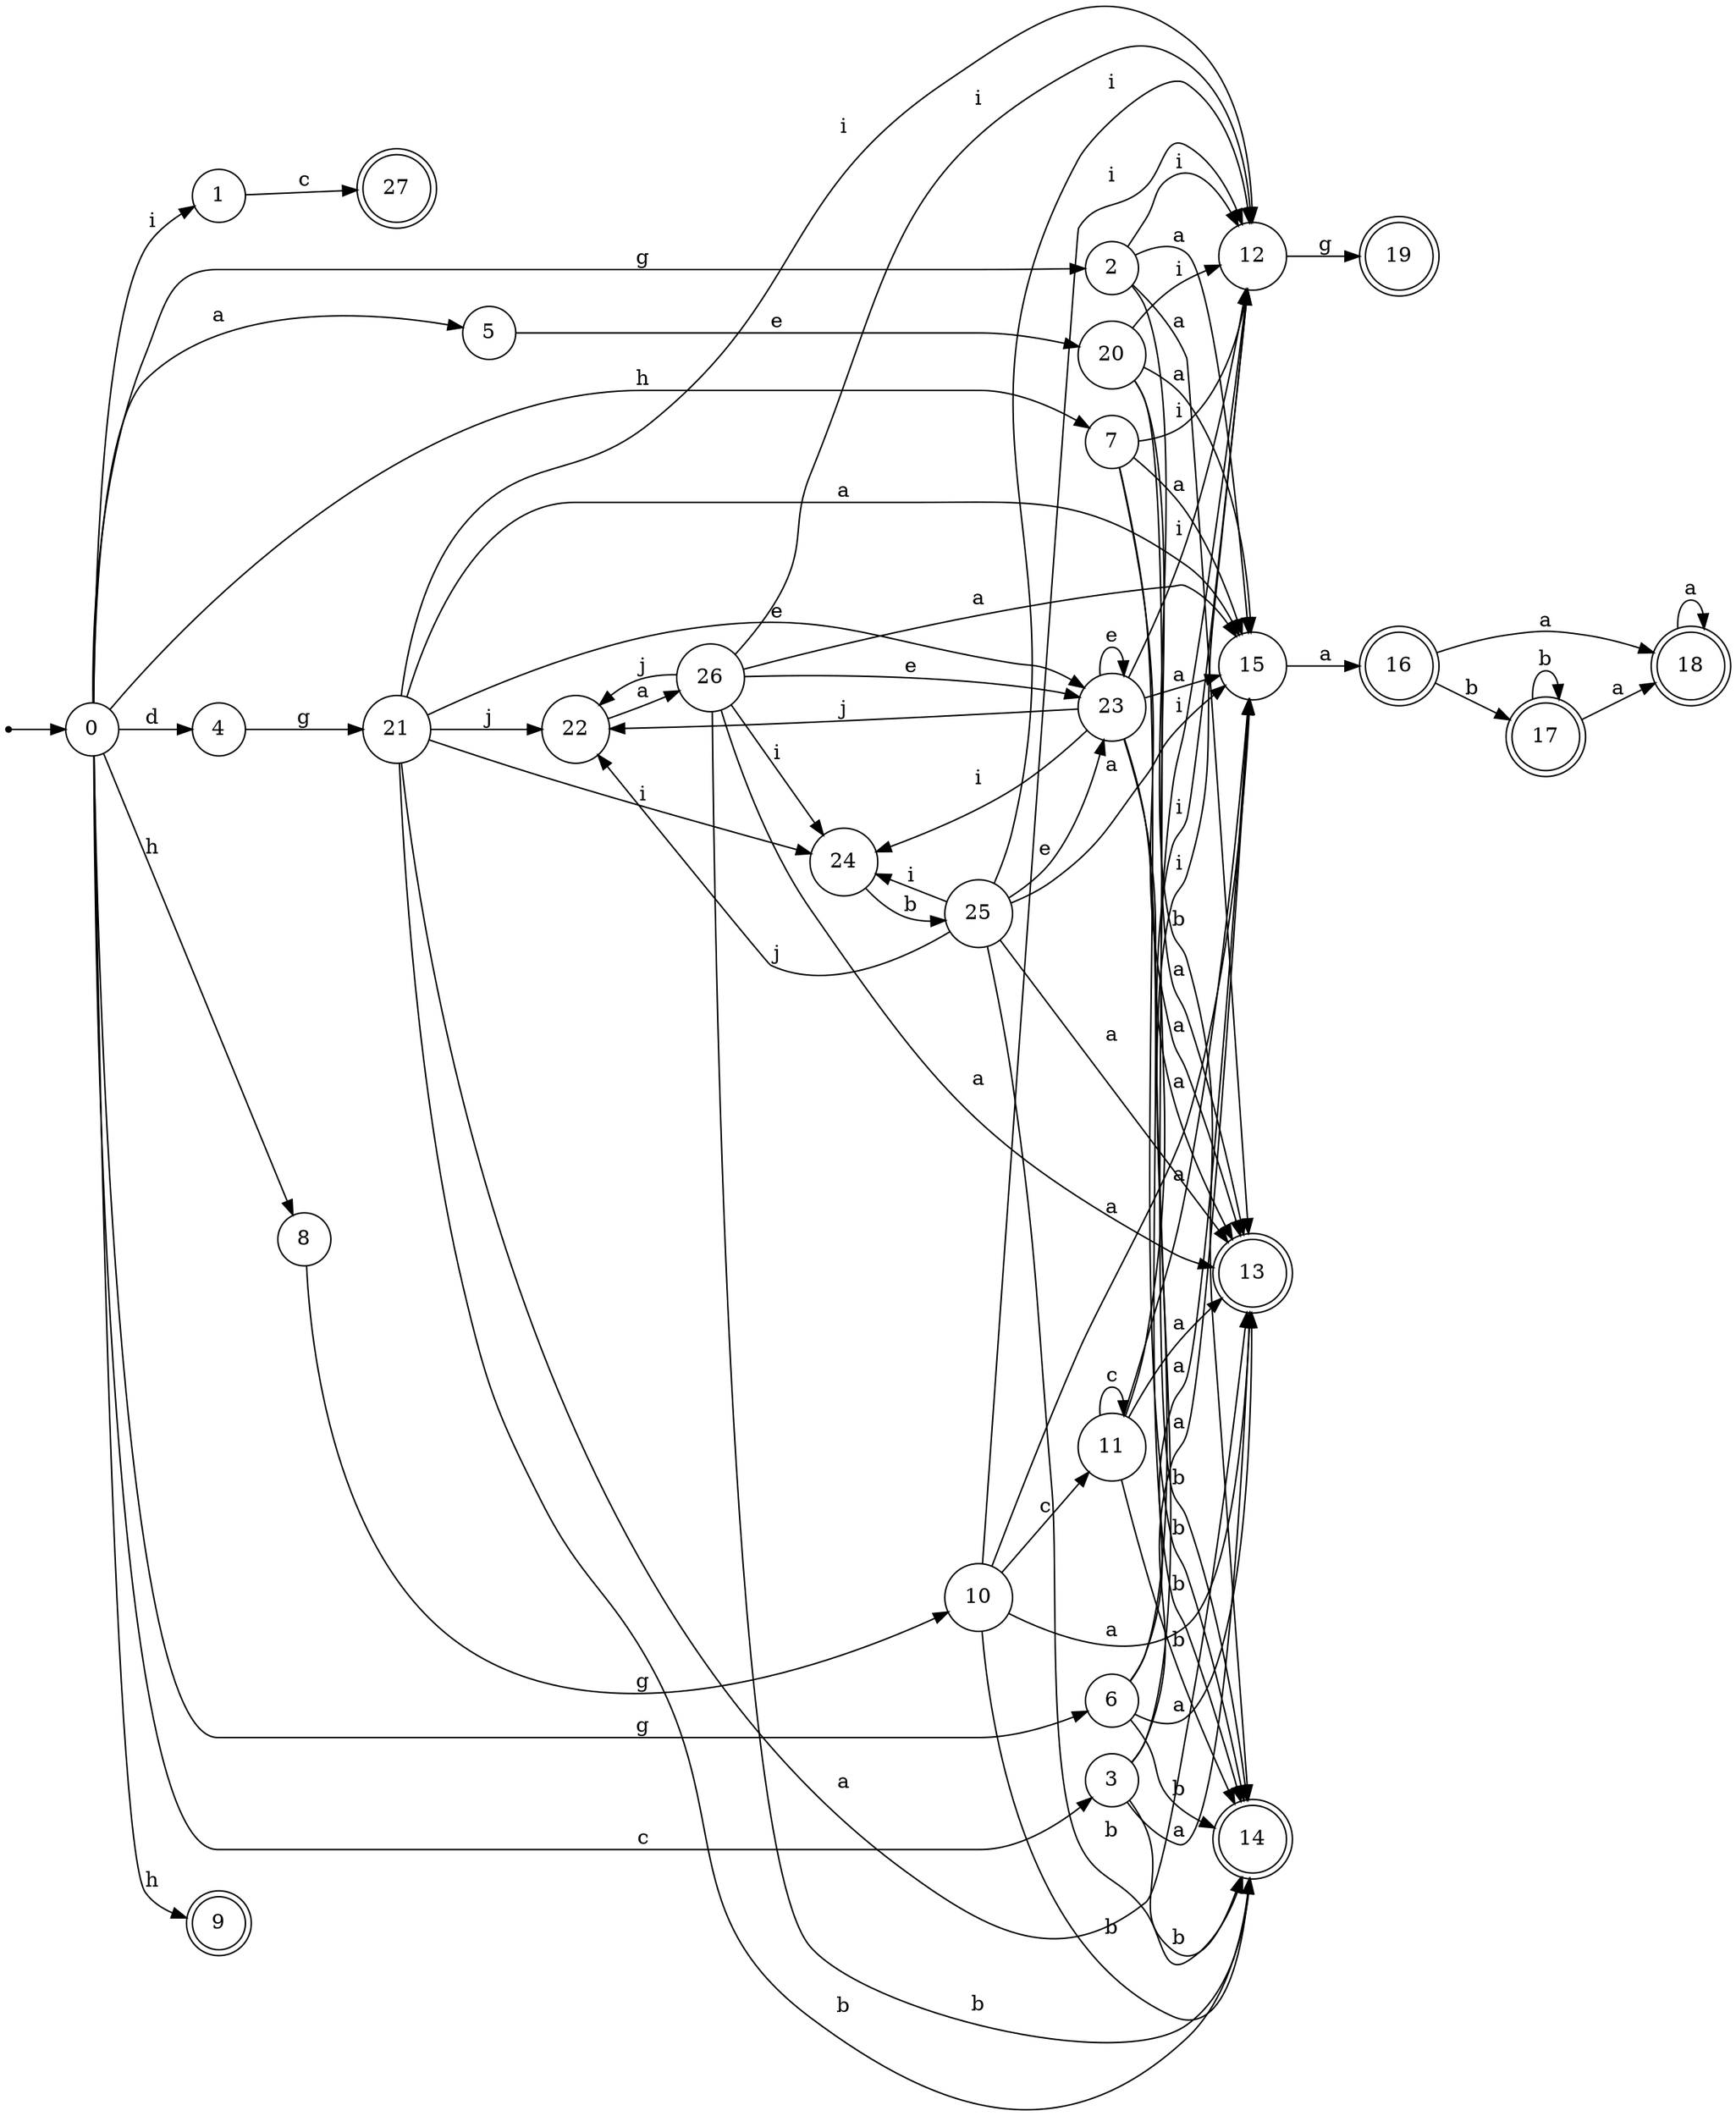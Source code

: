 digraph finite_state_machine {
rankdir=LR;
size="20,20";
node [shape = point]; "dummy0"
node [shape = circle]; "0";
"dummy0" -> "0";
node [shape = circle]; "1";
node [shape = circle]; "2";
node [shape = circle]; "3";
node [shape = circle]; "4";
node [shape = circle]; "5";
node [shape = circle]; "6";
node [shape = circle]; "7";
node [shape = circle]; "8";
node [shape = doublecircle]; "9";node [shape = circle]; "10";
node [shape = circle]; "11";
node [shape = circle]; "12";
node [shape = doublecircle]; "13";node [shape = doublecircle]; "14";node [shape = circle]; "15";
node [shape = doublecircle]; "16";node [shape = doublecircle]; "17";node [shape = doublecircle]; "18";node [shape = doublecircle]; "19";node [shape = circle]; "20";
node [shape = circle]; "21";
node [shape = circle]; "22";
node [shape = circle]; "23";
node [shape = circle]; "24";
node [shape = circle]; "25";
node [shape = circle]; "26";
node [shape = doublecircle]; "27";"0" -> "1" [label = "i"];
 "0" -> "2" [label = "g"];
 "0" -> "6" [label = "g"];
 "0" -> "3" [label = "c"];
 "0" -> "4" [label = "d"];
 "0" -> "5" [label = "a"];
 "0" -> "8" [label = "h"];
 "0" -> "9" [label = "h"];
 "0" -> "7" [label = "h"];
 "8" -> "10" [label = "g"];
 "10" -> "11" [label = "c"];
 "10" -> "12" [label = "i"];
 "10" -> "13" [label = "a"];
 "10" -> "15" [label = "a"];
 "10" -> "14" [label = "b"];
 "15" -> "16" [label = "a"];
 "16" -> "17" [label = "b"];
 "16" -> "18" [label = "a"];
 "18" -> "18" [label = "a"];
 "17" -> "17" [label = "b"];
 "17" -> "18" [label = "a"];
 "12" -> "19" [label = "g"];
 "11" -> "11" [label = "c"];
 "11" -> "12" [label = "i"];
 "11" -> "13" [label = "a"];
 "11" -> "15" [label = "a"];
 "11" -> "14" [label = "b"];
 "7" -> "12" [label = "i"];
 "7" -> "13" [label = "a"];
 "7" -> "15" [label = "a"];
 "7" -> "14" [label = "b"];
 "6" -> "12" [label = "i"];
 "6" -> "13" [label = "a"];
 "6" -> "15" [label = "a"];
 "6" -> "14" [label = "b"];
 "5" -> "20" [label = "e"];
 "20" -> "12" [label = "i"];
 "20" -> "13" [label = "a"];
 "20" -> "15" [label = "a"];
 "20" -> "14" [label = "b"];
 "4" -> "21" [label = "g"];
 "21" -> "22" [label = "j"];
 "21" -> "23" [label = "e"];
 "21" -> "24" [label = "i"];
 "21" -> "12" [label = "i"];
 "21" -> "13" [label = "a"];
 "21" -> "15" [label = "a"];
 "21" -> "14" [label = "b"];
 "24" -> "25" [label = "b"];
 "25" -> "24" [label = "i"];
 "25" -> "12" [label = "i"];
 "25" -> "22" [label = "j"];
 "25" -> "23" [label = "e"];
 "25" -> "13" [label = "a"];
 "25" -> "15" [label = "a"];
 "25" -> "14" [label = "b"];
 "23" -> "23" [label = "e"];
 "23" -> "22" [label = "j"];
 "23" -> "24" [label = "i"];
 "23" -> "12" [label = "i"];
 "23" -> "13" [label = "a"];
 "23" -> "15" [label = "a"];
 "23" -> "14" [label = "b"];
 "22" -> "26" [label = "a"];
 "26" -> "22" [label = "j"];
 "26" -> "23" [label = "e"];
 "26" -> "24" [label = "i"];
 "26" -> "12" [label = "i"];
 "26" -> "13" [label = "a"];
 "26" -> "15" [label = "a"];
 "26" -> "14" [label = "b"];
 "3" -> "12" [label = "i"];
 "3" -> "13" [label = "a"];
 "3" -> "15" [label = "a"];
 "3" -> "14" [label = "b"];
 "2" -> "12" [label = "i"];
 "2" -> "13" [label = "a"];
 "2" -> "15" [label = "a"];
 "2" -> "14" [label = "b"];
 "1" -> "27" [label = "c"];
 }
